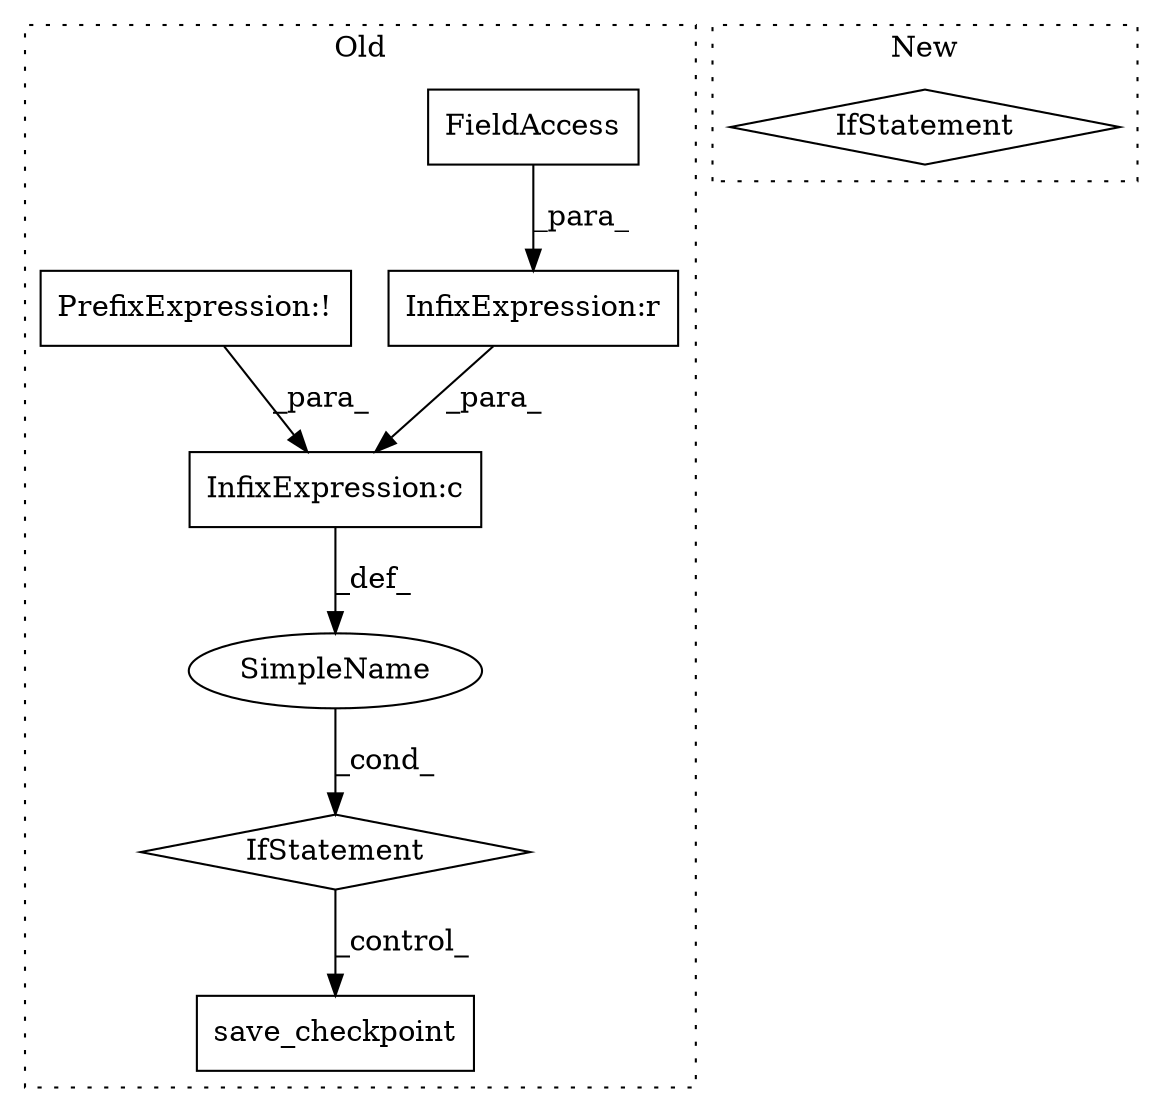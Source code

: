 digraph G {
subgraph cluster0 {
1 [label="save_checkpoint" a="32" s="2774" l="17" shape="box"];
3 [label="IfStatement" a="25" s="2687,2757" l="4,2" shape="diamond"];
4 [label="SimpleName" a="42" s="" l="" shape="ellipse"];
5 [label="InfixExpression:r" a="27" s="2747" l="4" shape="box"];
6 [label="FieldAccess" a="22" s="2735" l="12" shape="box"];
7 [label="PrefixExpression:!" a="38" s="2691" l="1" shape="box"];
8 [label="InfixExpression:c" a="27" s="2706" l="4" shape="box"];
label = "Old";
style="dotted";
}
subgraph cluster1 {
2 [label="IfStatement" a="25" s="2702,2719" l="4,2" shape="diamond"];
label = "New";
style="dotted";
}
3 -> 1 [label="_control_"];
4 -> 3 [label="_cond_"];
5 -> 8 [label="_para_"];
6 -> 5 [label="_para_"];
7 -> 8 [label="_para_"];
8 -> 4 [label="_def_"];
}